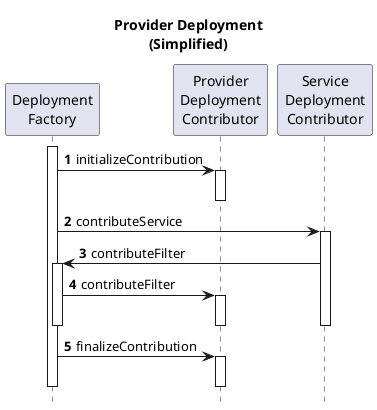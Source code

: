 @startuml
title Provider Deployment\n(Simplified)
hide footbox
autonumber

participant "Deployment\nFactory" as DF
participant "Provider\nDeployment\nContributor" as PDC
participant "Service\nDeployment\nContributor" as SDC

activate DF

  DF -> PDC:initializeContribution
  activate PDC
  deactivate PDC
  
  DF -> SDC:contributeService
  activate SDC
    SDC -> DF: contributeFilter
    activate DF

    DF -> PDC: contributeFilter
    activate PDC
    deactivate PDC

    deactivate DF
  deactivate SDC
  
  DF -> PDC:finalizeContribution
  activate PDC
  deactivate PDC

deactivate DF

@enduml